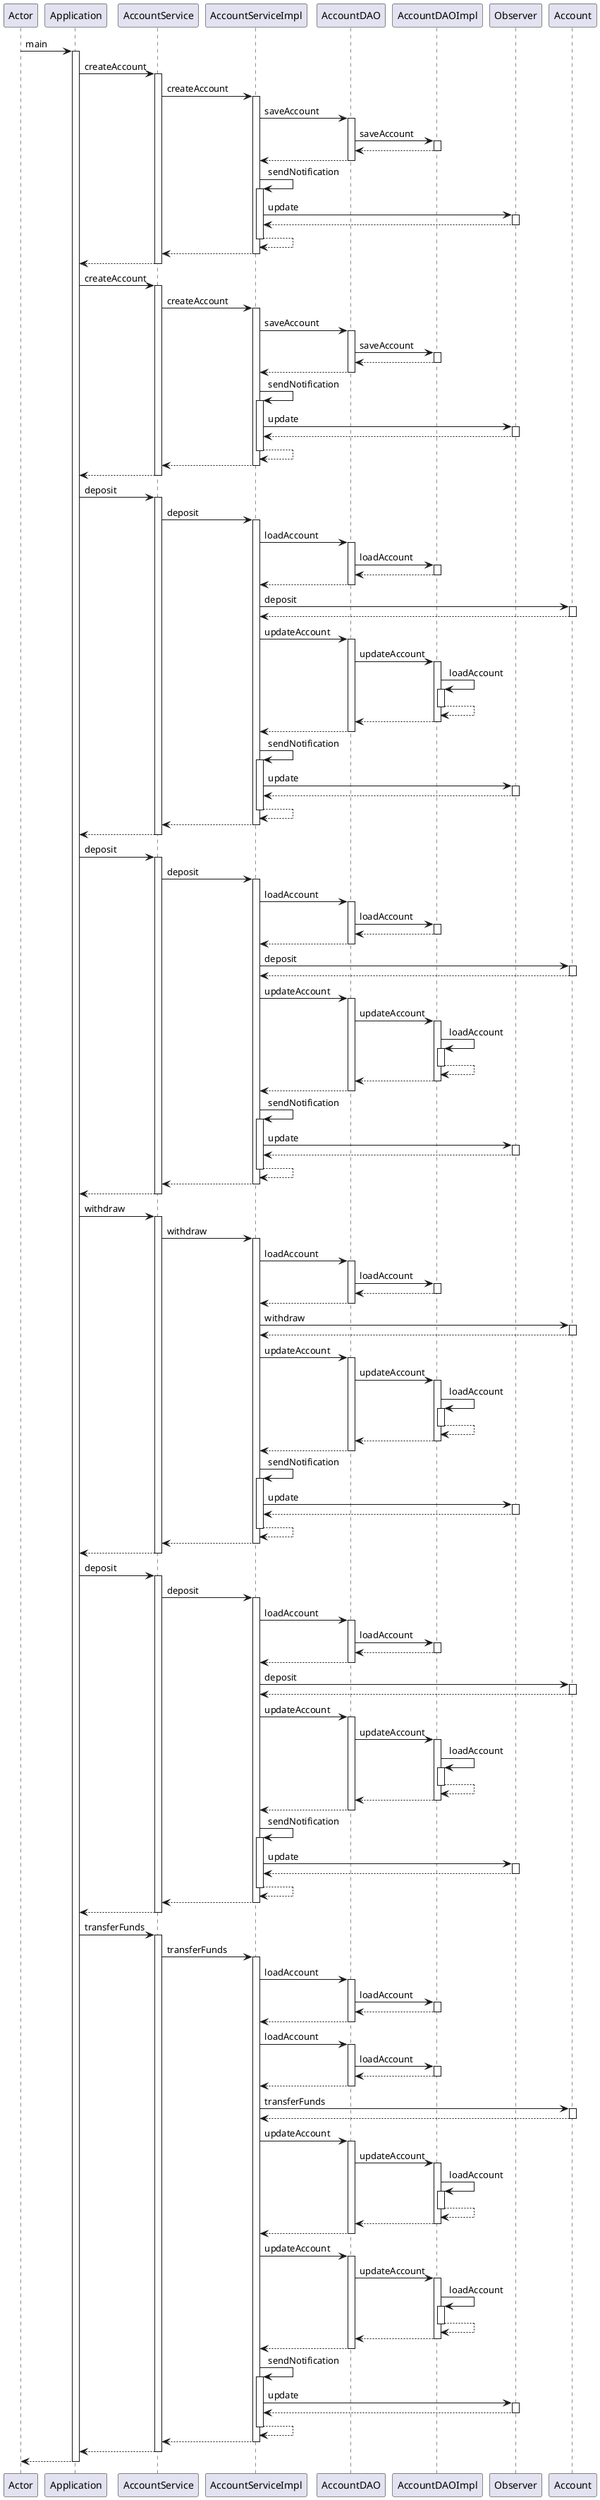 @startuml
participant Actor
Actor -> Application : main
activate Application
Application -> AccountService : createAccount
activate AccountService
AccountService -> AccountServiceImpl : createAccount
activate AccountServiceImpl
AccountServiceImpl -> AccountDAO : saveAccount
activate AccountDAO
AccountDAO -> AccountDAOImpl : saveAccount
activate AccountDAOImpl
AccountDAOImpl --> AccountDAO
deactivate AccountDAOImpl
AccountDAO --> AccountServiceImpl
deactivate AccountDAO
AccountServiceImpl -> AccountServiceImpl : sendNotification
activate AccountServiceImpl
AccountServiceImpl -> Observer : update
activate Observer
Observer --> AccountServiceImpl
deactivate Observer
AccountServiceImpl --> AccountServiceImpl
deactivate AccountServiceImpl
AccountServiceImpl --> AccountService
deactivate AccountServiceImpl
AccountService --> Application
deactivate AccountService
Application -> AccountService : createAccount
activate AccountService
AccountService -> AccountServiceImpl : createAccount
activate AccountServiceImpl
AccountServiceImpl -> AccountDAO : saveAccount
activate AccountDAO
AccountDAO -> AccountDAOImpl : saveAccount
activate AccountDAOImpl
AccountDAOImpl --> AccountDAO
deactivate AccountDAOImpl
AccountDAO --> AccountServiceImpl
deactivate AccountDAO
AccountServiceImpl -> AccountServiceImpl : sendNotification
activate AccountServiceImpl
AccountServiceImpl -> Observer : update
activate Observer
Observer --> AccountServiceImpl
deactivate Observer
AccountServiceImpl --> AccountServiceImpl
deactivate AccountServiceImpl
AccountServiceImpl --> AccountService
deactivate AccountServiceImpl
AccountService --> Application
deactivate AccountService
Application -> AccountService : deposit
activate AccountService
AccountService -> AccountServiceImpl : deposit
activate AccountServiceImpl
AccountServiceImpl -> AccountDAO : loadAccount
activate AccountDAO
AccountDAO -> AccountDAOImpl : loadAccount
activate AccountDAOImpl
AccountDAOImpl --> AccountDAO
deactivate AccountDAOImpl
AccountDAO --> AccountServiceImpl
deactivate AccountDAO
AccountServiceImpl -> Account : deposit
activate Account
Account --> AccountServiceImpl
deactivate Account
AccountServiceImpl -> AccountDAO : updateAccount
activate AccountDAO
AccountDAO -> AccountDAOImpl : updateAccount
activate AccountDAOImpl
AccountDAOImpl -> AccountDAOImpl : loadAccount
activate AccountDAOImpl
AccountDAOImpl --> AccountDAOImpl
deactivate AccountDAOImpl
AccountDAOImpl --> AccountDAO
deactivate AccountDAOImpl
AccountDAO --> AccountServiceImpl
deactivate AccountDAO
AccountServiceImpl -> AccountServiceImpl : sendNotification
activate AccountServiceImpl
AccountServiceImpl -> Observer : update
activate Observer
Observer --> AccountServiceImpl
deactivate Observer
AccountServiceImpl --> AccountServiceImpl
deactivate AccountServiceImpl
AccountServiceImpl --> AccountService
deactivate AccountServiceImpl
AccountService --> Application
deactivate AccountService
Application -> AccountService : deposit
activate AccountService
AccountService -> AccountServiceImpl : deposit
activate AccountServiceImpl
AccountServiceImpl -> AccountDAO : loadAccount
activate AccountDAO
AccountDAO -> AccountDAOImpl : loadAccount
activate AccountDAOImpl
AccountDAOImpl --> AccountDAO
deactivate AccountDAOImpl
AccountDAO --> AccountServiceImpl
deactivate AccountDAO
AccountServiceImpl -> Account : deposit
activate Account
Account --> AccountServiceImpl
deactivate Account
AccountServiceImpl -> AccountDAO : updateAccount
activate AccountDAO
AccountDAO -> AccountDAOImpl : updateAccount
activate AccountDAOImpl
AccountDAOImpl -> AccountDAOImpl : loadAccount
activate AccountDAOImpl
AccountDAOImpl --> AccountDAOImpl
deactivate AccountDAOImpl
AccountDAOImpl --> AccountDAO
deactivate AccountDAOImpl
AccountDAO --> AccountServiceImpl
deactivate AccountDAO
AccountServiceImpl -> AccountServiceImpl : sendNotification
activate AccountServiceImpl
AccountServiceImpl -> Observer : update
activate Observer
Observer --> AccountServiceImpl
deactivate Observer
AccountServiceImpl --> AccountServiceImpl
deactivate AccountServiceImpl
AccountServiceImpl --> AccountService
deactivate AccountServiceImpl
AccountService --> Application
deactivate AccountService
Application -> AccountService : withdraw
activate AccountService
AccountService -> AccountServiceImpl : withdraw
activate AccountServiceImpl
AccountServiceImpl -> AccountDAO : loadAccount
activate AccountDAO
AccountDAO -> AccountDAOImpl : loadAccount
activate AccountDAOImpl
AccountDAOImpl --> AccountDAO
deactivate AccountDAOImpl
AccountDAO --> AccountServiceImpl
deactivate AccountDAO
AccountServiceImpl -> Account : withdraw
activate Account
Account --> AccountServiceImpl
deactivate Account
AccountServiceImpl -> AccountDAO : updateAccount
activate AccountDAO
AccountDAO -> AccountDAOImpl : updateAccount
activate AccountDAOImpl
AccountDAOImpl -> AccountDAOImpl : loadAccount
activate AccountDAOImpl
AccountDAOImpl --> AccountDAOImpl
deactivate AccountDAOImpl
AccountDAOImpl --> AccountDAO
deactivate AccountDAOImpl
AccountDAO --> AccountServiceImpl
deactivate AccountDAO
AccountServiceImpl -> AccountServiceImpl : sendNotification
activate AccountServiceImpl
AccountServiceImpl -> Observer : update
activate Observer
Observer --> AccountServiceImpl
deactivate Observer
AccountServiceImpl --> AccountServiceImpl
deactivate AccountServiceImpl
AccountServiceImpl --> AccountService
deactivate AccountServiceImpl
AccountService --> Application
deactivate AccountService
Application -> AccountService : deposit
activate AccountService
AccountService -> AccountServiceImpl : deposit
activate AccountServiceImpl
AccountServiceImpl -> AccountDAO : loadAccount
activate AccountDAO
AccountDAO -> AccountDAOImpl : loadAccount
activate AccountDAOImpl
AccountDAOImpl --> AccountDAO
deactivate AccountDAOImpl
AccountDAO --> AccountServiceImpl
deactivate AccountDAO
AccountServiceImpl -> Account : deposit
activate Account
Account --> AccountServiceImpl
deactivate Account
AccountServiceImpl -> AccountDAO : updateAccount
activate AccountDAO
AccountDAO -> AccountDAOImpl : updateAccount
activate AccountDAOImpl
AccountDAOImpl -> AccountDAOImpl : loadAccount
activate AccountDAOImpl
AccountDAOImpl --> AccountDAOImpl
deactivate AccountDAOImpl
AccountDAOImpl --> AccountDAO
deactivate AccountDAOImpl
AccountDAO --> AccountServiceImpl
deactivate AccountDAO
AccountServiceImpl -> AccountServiceImpl : sendNotification
activate AccountServiceImpl
AccountServiceImpl -> Observer : update
activate Observer
Observer --> AccountServiceImpl
deactivate Observer
AccountServiceImpl --> AccountServiceImpl
deactivate AccountServiceImpl
AccountServiceImpl --> AccountService
deactivate AccountServiceImpl
AccountService --> Application
deactivate AccountService
Application -> AccountService : transferFunds
activate AccountService
AccountService -> AccountServiceImpl : transferFunds
activate AccountServiceImpl
AccountServiceImpl -> AccountDAO : loadAccount
activate AccountDAO
AccountDAO -> AccountDAOImpl : loadAccount
activate AccountDAOImpl
AccountDAOImpl --> AccountDAO
deactivate AccountDAOImpl
AccountDAO --> AccountServiceImpl
deactivate AccountDAO
AccountServiceImpl -> AccountDAO : loadAccount
activate AccountDAO
AccountDAO -> AccountDAOImpl : loadAccount
activate AccountDAOImpl
AccountDAOImpl --> AccountDAO
deactivate AccountDAOImpl
AccountDAO --> AccountServiceImpl
deactivate AccountDAO
AccountServiceImpl -> Account : transferFunds
activate Account
Account --> AccountServiceImpl
deactivate Account
AccountServiceImpl -> AccountDAO : updateAccount
activate AccountDAO
AccountDAO -> AccountDAOImpl : updateAccount
activate AccountDAOImpl
AccountDAOImpl -> AccountDAOImpl : loadAccount
activate AccountDAOImpl
AccountDAOImpl --> AccountDAOImpl
deactivate AccountDAOImpl
AccountDAOImpl --> AccountDAO
deactivate AccountDAOImpl
AccountDAO --> AccountServiceImpl
deactivate AccountDAO
AccountServiceImpl -> AccountDAO : updateAccount
activate AccountDAO
AccountDAO -> AccountDAOImpl : updateAccount
activate AccountDAOImpl
AccountDAOImpl -> AccountDAOImpl : loadAccount
activate AccountDAOImpl
AccountDAOImpl --> AccountDAOImpl
deactivate AccountDAOImpl
AccountDAOImpl --> AccountDAO
deactivate AccountDAOImpl
AccountDAO --> AccountServiceImpl
deactivate AccountDAO
AccountServiceImpl -> AccountServiceImpl : sendNotification
activate AccountServiceImpl
AccountServiceImpl -> Observer : update
activate Observer
Observer --> AccountServiceImpl
deactivate Observer
AccountServiceImpl --> AccountServiceImpl
deactivate AccountServiceImpl
AccountServiceImpl --> AccountService
deactivate AccountServiceImpl
AccountService --> Application
deactivate AccountService
return
@enduml